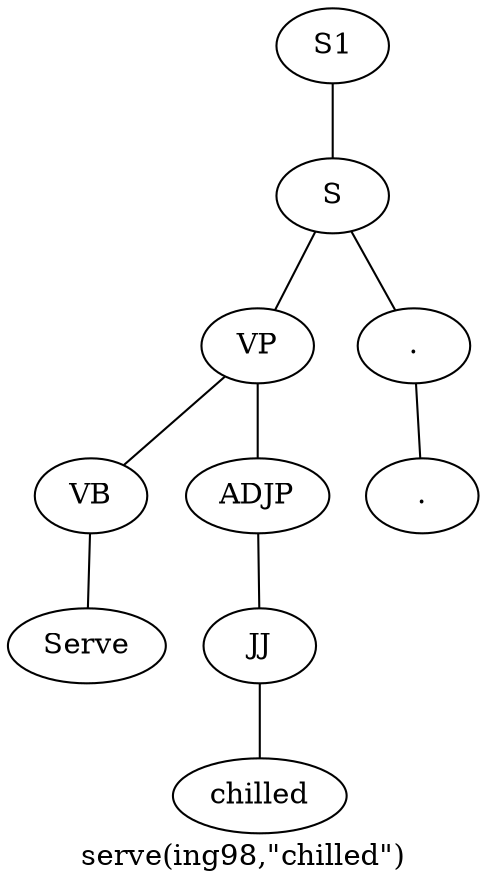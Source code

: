 graph SyntaxGraph {
	label = "serve(ing98,\"chilled\")";
	Node0 [label="S1"];
	Node1 [label="S"];
	Node2 [label="VP"];
	Node3 [label="VB"];
	Node4 [label="Serve"];
	Node5 [label="ADJP"];
	Node6 [label="JJ"];
	Node7 [label="chilled"];
	Node8 [label="."];
	Node9 [label="."];

	Node0 -- Node1;
	Node1 -- Node2;
	Node1 -- Node8;
	Node2 -- Node3;
	Node2 -- Node5;
	Node3 -- Node4;
	Node5 -- Node6;
	Node6 -- Node7;
	Node8 -- Node9;
}